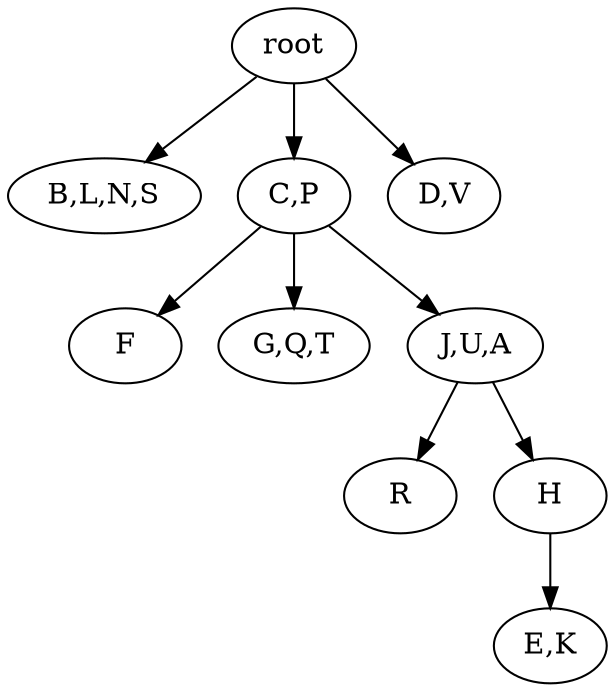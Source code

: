 strict digraph G {
	graph [name=G];
	0	 [label=root];
	3	 [label="B,L,N,S"];
	0 -> 3;
	1	 [label="C,P"];
	0 -> 1;
	2	 [label="D,V"];
	0 -> 2;
	8	 [label=R];
	7	 [label=F];
	1 -> 7;
	6	 [label="G,Q,T"];
	1 -> 6;
	5	 [label="J,U,A"];
	1 -> 5;
	4	 [label="E,K"];
	9	 [label=H];
	9 -> 4;
	5 -> 8;
	5 -> 9;
}
